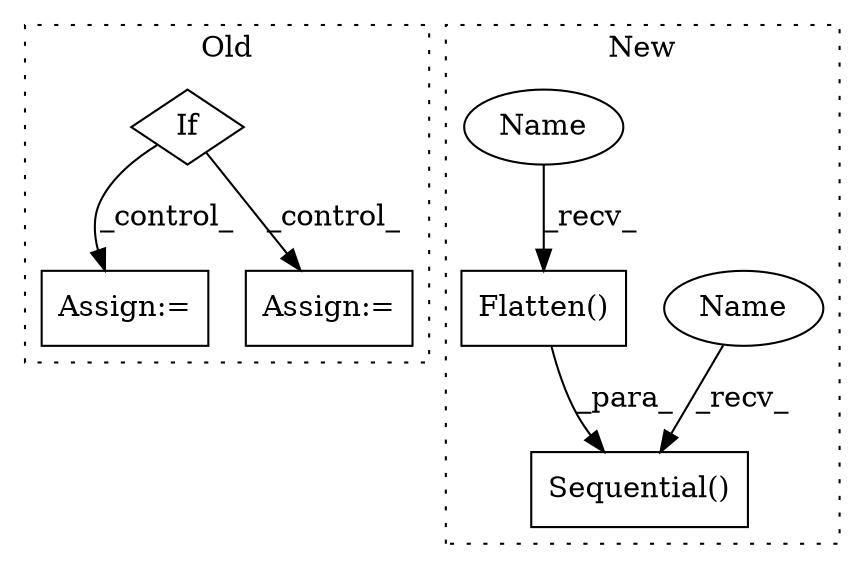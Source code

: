 digraph G {
subgraph cluster0 {
1 [label="If" a="96" s="3114" l="3" shape="diamond"];
3 [label="Assign:=" a="68" s="3407" l="3" shape="box"];
5 [label="Assign:=" a="68" s="3163" l="3" shape="box"];
label = "Old";
style="dotted";
}
subgraph cluster1 {
2 [label="Flatten()" a="75" s="3372" l="12" shape="box"];
4 [label="Sequential()" a="75" s="3291,3384" l="27,10" shape="box"];
6 [label="Name" a="87" s="3291" l="2" shape="ellipse"];
7 [label="Name" a="87" s="3372" l="2" shape="ellipse"];
label = "New";
style="dotted";
}
1 -> 5 [label="_control_"];
1 -> 3 [label="_control_"];
2 -> 4 [label="_para_"];
6 -> 4 [label="_recv_"];
7 -> 2 [label="_recv_"];
}